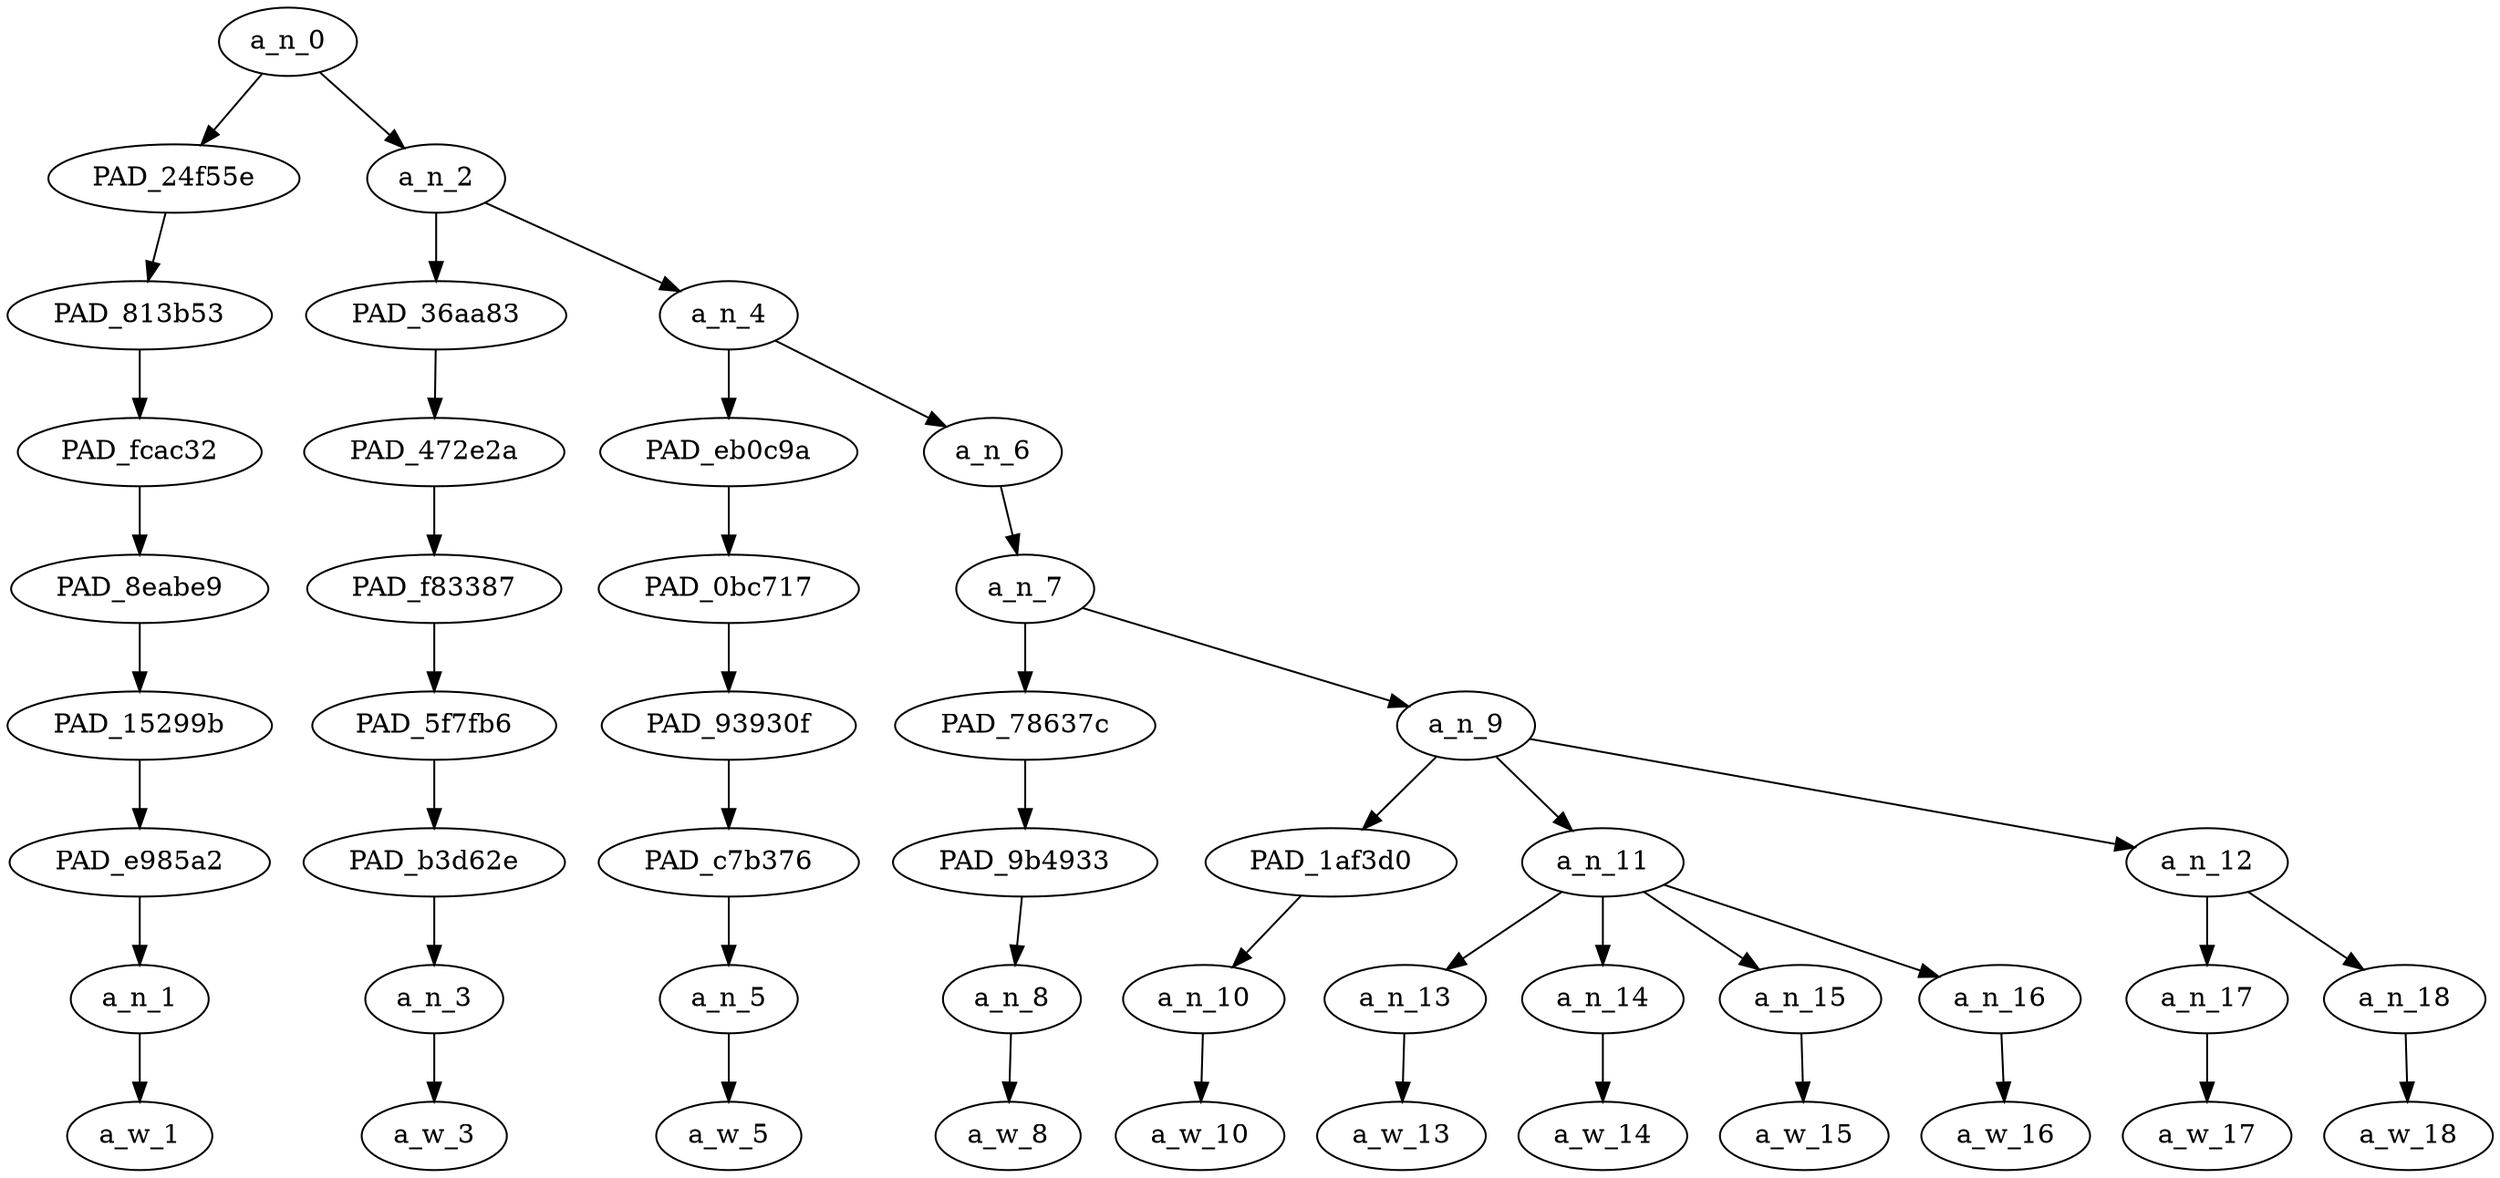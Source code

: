 strict digraph "" {
	a_n_0	[div_dir=1,
		index=0,
		level=8,
		pos="1.1041666666666667,8!",
		text_span="[0, 1, 2, 3, 4, 5, 6, 7, 8, 9, 10]",
		value=1.00000001];
	PAD_24f55e	[div_dir=1,
		index=0,
		level=7,
		pos="0.0,7!",
		text_span="[0]",
		value=0.05489449];
	a_n_0 -> PAD_24f55e;
	a_n_2	[div_dir=1,
		index=1,
		level=7,
		pos="2.2083333333333335,7!",
		text_span="[1, 2, 3, 4, 5, 6, 7, 8, 9, 10]",
		value=0.94396866];
	a_n_0 -> a_n_2;
	PAD_813b53	[div_dir=1,
		index=0,
		level=6,
		pos="0.0,6!",
		text_span="[0]",
		value=0.05489449];
	PAD_24f55e -> PAD_813b53;
	PAD_fcac32	[div_dir=1,
		index=0,
		level=5,
		pos="0.0,5!",
		text_span="[0]",
		value=0.05489449];
	PAD_813b53 -> PAD_fcac32;
	PAD_8eabe9	[div_dir=1,
		index=0,
		level=4,
		pos="0.0,4!",
		text_span="[0]",
		value=0.05489449];
	PAD_fcac32 -> PAD_8eabe9;
	PAD_15299b	[div_dir=1,
		index=0,
		level=3,
		pos="0.0,3!",
		text_span="[0]",
		value=0.05489449];
	PAD_8eabe9 -> PAD_15299b;
	PAD_e985a2	[div_dir=1,
		index=0,
		level=2,
		pos="0.0,2!",
		text_span="[0]",
		value=0.05489449];
	PAD_15299b -> PAD_e985a2;
	a_n_1	[div_dir=1,
		index=0,
		level=1,
		pos="0.0,1!",
		text_span="[0]",
		value=0.05489449];
	PAD_e985a2 -> a_n_1;
	a_w_1	[div_dir=0,
		index=0,
		level=0,
		pos="0,0!",
		text_span="[0]",
		value=you];
	a_n_1 -> a_w_1;
	PAD_36aa83	[div_dir=-1,
		index=1,
		level=6,
		pos="1.0,6!",
		text_span="[1]",
		value=0.03689526];
	a_n_2 -> PAD_36aa83;
	a_n_4	[div_dir=1,
		index=2,
		level=6,
		pos="3.416666666666667,6!",
		text_span="[2, 3, 4, 5, 6, 7, 8, 9, 10]",
		value=0.90603895];
	a_n_2 -> a_n_4;
	PAD_472e2a	[div_dir=-1,
		index=1,
		level=5,
		pos="1.0,5!",
		text_span="[1]",
		value=0.03689526];
	PAD_36aa83 -> PAD_472e2a;
	PAD_f83387	[div_dir=-1,
		index=1,
		level=4,
		pos="1.0,4!",
		text_span="[1]",
		value=0.03689526];
	PAD_472e2a -> PAD_f83387;
	PAD_5f7fb6	[div_dir=-1,
		index=1,
		level=3,
		pos="1.0,3!",
		text_span="[1]",
		value=0.03689526];
	PAD_f83387 -> PAD_5f7fb6;
	PAD_b3d62e	[div_dir=-1,
		index=1,
		level=2,
		pos="1.0,2!",
		text_span="[1]",
		value=0.03689526];
	PAD_5f7fb6 -> PAD_b3d62e;
	a_n_3	[div_dir=-1,
		index=1,
		level=1,
		pos="1.0,1!",
		text_span="[1]",
		value=0.03689526];
	PAD_b3d62e -> a_n_3;
	a_w_3	[div_dir=0,
		index=1,
		level=0,
		pos="1,0!",
		text_span="[1]",
		value=are];
	a_n_3 -> a_w_3;
	PAD_eb0c9a	[div_dir=-1,
		index=2,
		level=5,
		pos="2.0,5!",
		text_span="[2]",
		value=0.04238520];
	a_n_4 -> PAD_eb0c9a;
	a_n_6	[div_dir=1,
		index=3,
		level=5,
		pos="4.833333333333334,5!",
		text_span="[3, 4, 5, 6, 7, 8, 9, 10]",
		value=0.86255595];
	a_n_4 -> a_n_6;
	PAD_0bc717	[div_dir=-1,
		index=2,
		level=4,
		pos="2.0,4!",
		text_span="[2]",
		value=0.04238520];
	PAD_eb0c9a -> PAD_0bc717;
	PAD_93930f	[div_dir=-1,
		index=2,
		level=3,
		pos="2.0,3!",
		text_span="[2]",
		value=0.04238520];
	PAD_0bc717 -> PAD_93930f;
	PAD_c7b376	[div_dir=-1,
		index=2,
		level=2,
		pos="2.0,2!",
		text_span="[2]",
		value=0.04238520];
	PAD_93930f -> PAD_c7b376;
	a_n_5	[div_dir=-1,
		index=2,
		level=1,
		pos="2.0,1!",
		text_span="[2]",
		value=0.04238520];
	PAD_c7b376 -> a_n_5;
	a_w_5	[div_dir=0,
		index=2,
		level=0,
		pos="2,0!",
		text_span="[2]",
		value=going];
	a_n_5 -> a_w_5;
	a_n_7	[div_dir=1,
		index=3,
		level=4,
		pos="4.833333333333334,4!",
		text_span="[3, 4, 5, 6, 7, 8, 9, 10]",
		value=0.86133992];
	a_n_6 -> a_n_7;
	PAD_78637c	[div_dir=-1,
		index=3,
		level=3,
		pos="3.0,3!",
		text_span="[3]",
		value=0.03698752];
	a_n_7 -> PAD_78637c;
	a_n_9	[div_dir=1,
		index=4,
		level=3,
		pos="6.666666666666667,3!",
		text_span="[4, 5, 6, 7, 8, 9, 10]",
		value=0.82313636];
	a_n_7 -> a_n_9;
	PAD_9b4933	[div_dir=-1,
		index=3,
		level=2,
		pos="3.0,2!",
		text_span="[3]",
		value=0.03698752];
	PAD_78637c -> PAD_9b4933;
	a_n_8	[div_dir=-1,
		index=3,
		level=1,
		pos="3.0,1!",
		text_span="[3]",
		value=0.03698752];
	PAD_9b4933 -> a_n_8;
	a_w_8	[div_dir=0,
		index=3,
		level=0,
		pos="3,0!",
		text_span="[3]",
		value=to];
	a_n_8 -> a_w_8;
	PAD_1af3d0	[div_dir=1,
		index=4,
		level=2,
		pos="4.0,2!",
		text_span="[4]",
		value=0.08451611];
	a_n_9 -> PAD_1af3d0;
	a_n_11	[div_dir=1,
		index=5,
		level=2,
		pos="6.5,2!",
		text_span="[5, 6, 7, 8]",
		value=0.65397730];
	a_n_9 -> a_n_11;
	a_n_12	[div_dir=1,
		index=6,
		level=2,
		pos="9.5,2!",
		text_span="[9, 10]",
		value=0.08334663];
	a_n_9 -> a_n_12;
	a_n_10	[div_dir=1,
		index=4,
		level=1,
		pos="4.0,1!",
		text_span="[4]",
		value=0.08451611];
	PAD_1af3d0 -> a_n_10;
	a_w_10	[div_dir=0,
		index=4,
		level=0,
		pos="4,0!",
		text_span="[4]",
		value=heaven];
	a_n_10 -> a_w_10;
	a_n_13	[div_dir=1,
		index=5,
		level=1,
		pos="5.0,1!",
		text_span="[5]",
		value=0.13590786];
	a_n_11 -> a_n_13;
	a_n_14	[div_dir=1,
		index=6,
		level=1,
		pos="6.0,1!",
		text_span="[6]",
		value=0.31783362];
	a_n_11 -> a_n_14;
	a_n_15	[div_dir=1,
		index=7,
		level=1,
		pos="7.0,1!",
		text_span="[7]",
		value=0.12040240];
	a_n_11 -> a_n_15;
	a_n_16	[div_dir=1,
		index=8,
		level=1,
		pos="8.0,1!",
		text_span="[8]",
		value=0.07845018];
	a_n_11 -> a_n_16;
	a_w_13	[div_dir=0,
		index=5,
		level=0,
		pos="5,0!",
		text_span="[5]",
		value=furry];
	a_n_13 -> a_w_13;
	a_w_14	[div_dir=0,
		index=6,
		level=0,
		pos="6,0!",
		text_span="[6]",
		value=faggot];
	a_n_14 -> a_w_14;
	a_w_15	[div_dir=0,
		index=7,
		level=0,
		pos="7,0!",
		text_span="[7]",
		value=jk];
	a_n_15 -> a_w_15;
	a_w_16	[div_dir=0,
		index=8,
		level=0,
		pos="8,0!",
		text_span="[8]",
		value=hell];
	a_n_16 -> a_w_16;
	a_n_17	[div_dir=1,
		index=9,
		level=1,
		pos="9.0,1!",
		text_span="[9]",
		value=0.04205585];
	a_n_12 -> a_n_17;
	a_n_18	[div_dir=1,
		index=10,
		level=1,
		pos="10.0,1!",
		text_span="[10]",
		value=0.04111994];
	a_n_12 -> a_n_18;
	a_w_17	[div_dir=0,
		index=9,
		level=0,
		pos="9,0!",
		text_span="[9]",
		value=for];
	a_n_17 -> a_w_17;
	a_w_18	[div_dir=0,
		index=10,
		level=0,
		pos="10,0!",
		text_span="[10]",
		value=you1];
	a_n_18 -> a_w_18;
}
